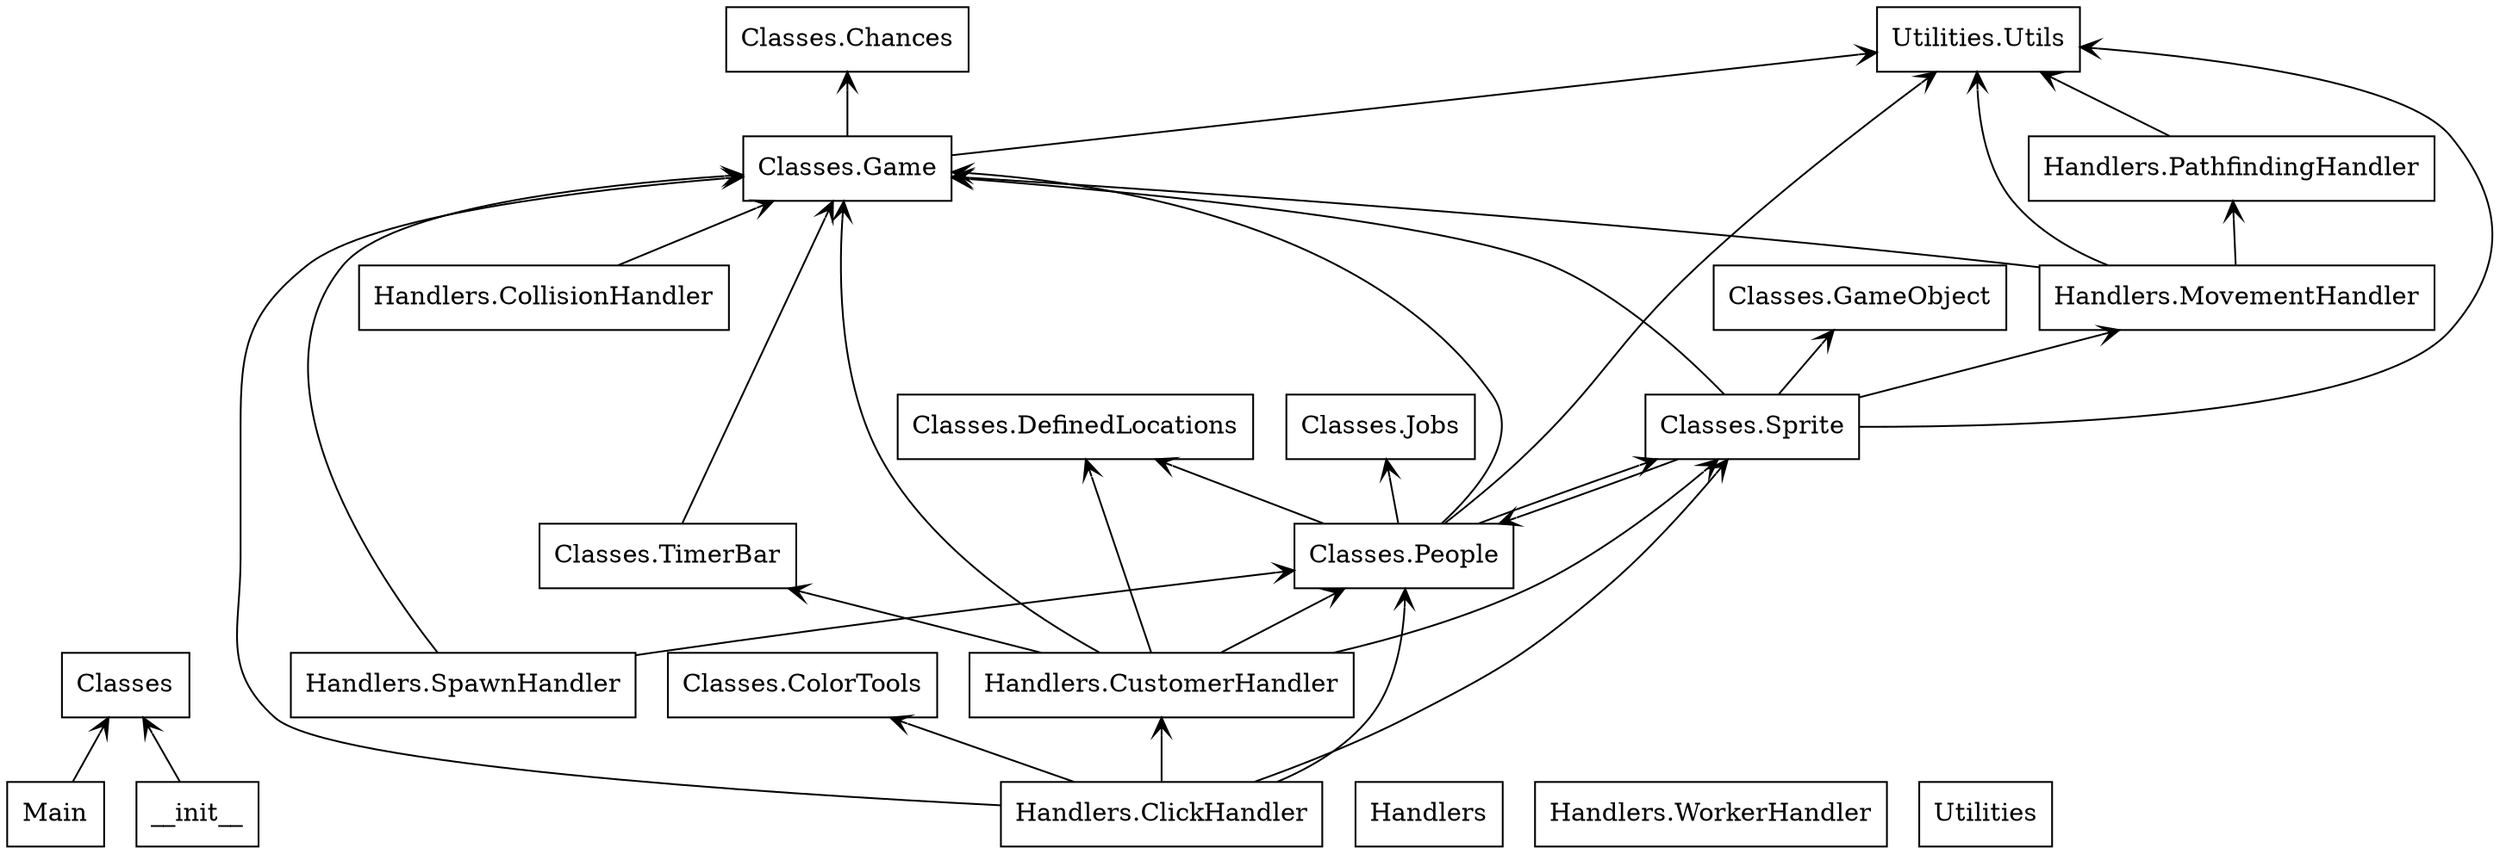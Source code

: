 digraph "packages" {
rankdir=BT
charset="utf-8"
"Classes" [color="black", label=<Classes>, shape="box", style="solid"];
"Classes.Chances" [color="black", label=<Classes.Chances>, shape="box", style="solid"];
"Classes.ColorTools" [color="black", label=<Classes.ColorTools>, shape="box", style="solid"];
"Classes.DefinedLocations" [color="black", label=<Classes.DefinedLocations>, shape="box", style="solid"];
"Classes.Game" [color="black", label=<Classes.Game>, shape="box", style="solid"];
"Classes.GameObject" [color="black", label=<Classes.GameObject>, shape="box", style="solid"];
"Classes.Jobs" [color="black", label=<Classes.Jobs>, shape="box", style="solid"];
"Classes.People" [color="black", label=<Classes.People>, shape="box", style="solid"];
"Classes.Sprite" [color="black", label=<Classes.Sprite>, shape="box", style="solid"];
"Classes.TimerBar" [color="black", label=<Classes.TimerBar>, shape="box", style="solid"];
"Handlers" [color="black", label=<Handlers>, shape="box", style="solid"];
"Handlers.ClickHandler" [color="black", label=<Handlers.ClickHandler>, shape="box", style="solid"];
"Handlers.CollisionHandler" [color="black", label=<Handlers.CollisionHandler>, shape="box", style="solid"];
"Handlers.CustomerHandler" [color="black", label=<Handlers.CustomerHandler>, shape="box", style="solid"];
"Handlers.MovementHandler" [color="black", label=<Handlers.MovementHandler>, shape="box", style="solid"];
"Handlers.PathfindingHandler" [color="black", label=<Handlers.PathfindingHandler>, shape="box", style="solid"];
"Handlers.SpawnHandler" [color="black", label=<Handlers.SpawnHandler>, shape="box", style="solid"];
"Handlers.WorkerHandler" [color="black", label=<Handlers.WorkerHandler>, shape="box", style="solid"];
"Main" [color="black", label=<Main>, shape="box", style="solid"];
"Utilities" [color="black", label=<Utilities>, shape="box", style="solid"];
"Utilities.Utils" [color="black", label=<Utilities.Utils>, shape="box", style="solid"];
"__init__" [color="black", label=<__init__>, shape="box", style="solid"];
"Classes.Game" -> "Classes.Chances" [arrowhead="open", arrowtail="none"];
"Classes.Game" -> "Utilities.Utils" [arrowhead="open", arrowtail="none"];
"Classes.People" -> "Classes.DefinedLocations" [arrowhead="open", arrowtail="none"];
"Classes.People" -> "Classes.Game" [arrowhead="open", arrowtail="none"];
"Classes.People" -> "Classes.Jobs" [arrowhead="open", arrowtail="none"];
"Classes.People" -> "Classes.Sprite" [arrowhead="open", arrowtail="none"];
"Classes.People" -> "Utilities.Utils" [arrowhead="open", arrowtail="none"];
"Classes.Sprite" -> "Classes.Game" [arrowhead="open", arrowtail="none"];
"Classes.Sprite" -> "Classes.GameObject" [arrowhead="open", arrowtail="none"];
"Classes.Sprite" -> "Classes.People" [arrowhead="open", arrowtail="none"];
"Classes.Sprite" -> "Handlers.MovementHandler" [arrowhead="open", arrowtail="none"];
"Classes.Sprite" -> "Utilities.Utils" [arrowhead="open", arrowtail="none"];
"Classes.TimerBar" -> "Classes.Game" [arrowhead="open", arrowtail="none"];
"Handlers.ClickHandler" -> "Classes.ColorTools" [arrowhead="open", arrowtail="none"];
"Handlers.ClickHandler" -> "Classes.Game" [arrowhead="open", arrowtail="none"];
"Handlers.ClickHandler" -> "Classes.People" [arrowhead="open", arrowtail="none"];
"Handlers.ClickHandler" -> "Classes.Sprite" [arrowhead="open", arrowtail="none"];
"Handlers.ClickHandler" -> "Handlers.CustomerHandler" [arrowhead="open", arrowtail="none"];
"Handlers.CollisionHandler" -> "Classes.Game" [arrowhead="open", arrowtail="none"];
"Handlers.CustomerHandler" -> "Classes.DefinedLocations" [arrowhead="open", arrowtail="none"];
"Handlers.CustomerHandler" -> "Classes.Game" [arrowhead="open", arrowtail="none"];
"Handlers.CustomerHandler" -> "Classes.People" [arrowhead="open", arrowtail="none"];
"Handlers.CustomerHandler" -> "Classes.Sprite" [arrowhead="open", arrowtail="none"];
"Handlers.CustomerHandler" -> "Classes.TimerBar" [arrowhead="open", arrowtail="none"];
"Handlers.MovementHandler" -> "Classes.Game" [arrowhead="open", arrowtail="none"];
"Handlers.MovementHandler" -> "Handlers.PathfindingHandler" [arrowhead="open", arrowtail="none"];
"Handlers.MovementHandler" -> "Utilities.Utils" [arrowhead="open", arrowtail="none"];
"Handlers.PathfindingHandler" -> "Utilities.Utils" [arrowhead="open", arrowtail="none"];
"Handlers.SpawnHandler" -> "Classes.Game" [arrowhead="open", arrowtail="none"];
"Handlers.SpawnHandler" -> "Classes.People" [arrowhead="open", arrowtail="none"];
"Main" -> "Classes" [arrowhead="open", arrowtail="none"];
"__init__" -> "Classes" [arrowhead="open", arrowtail="none"];
}
